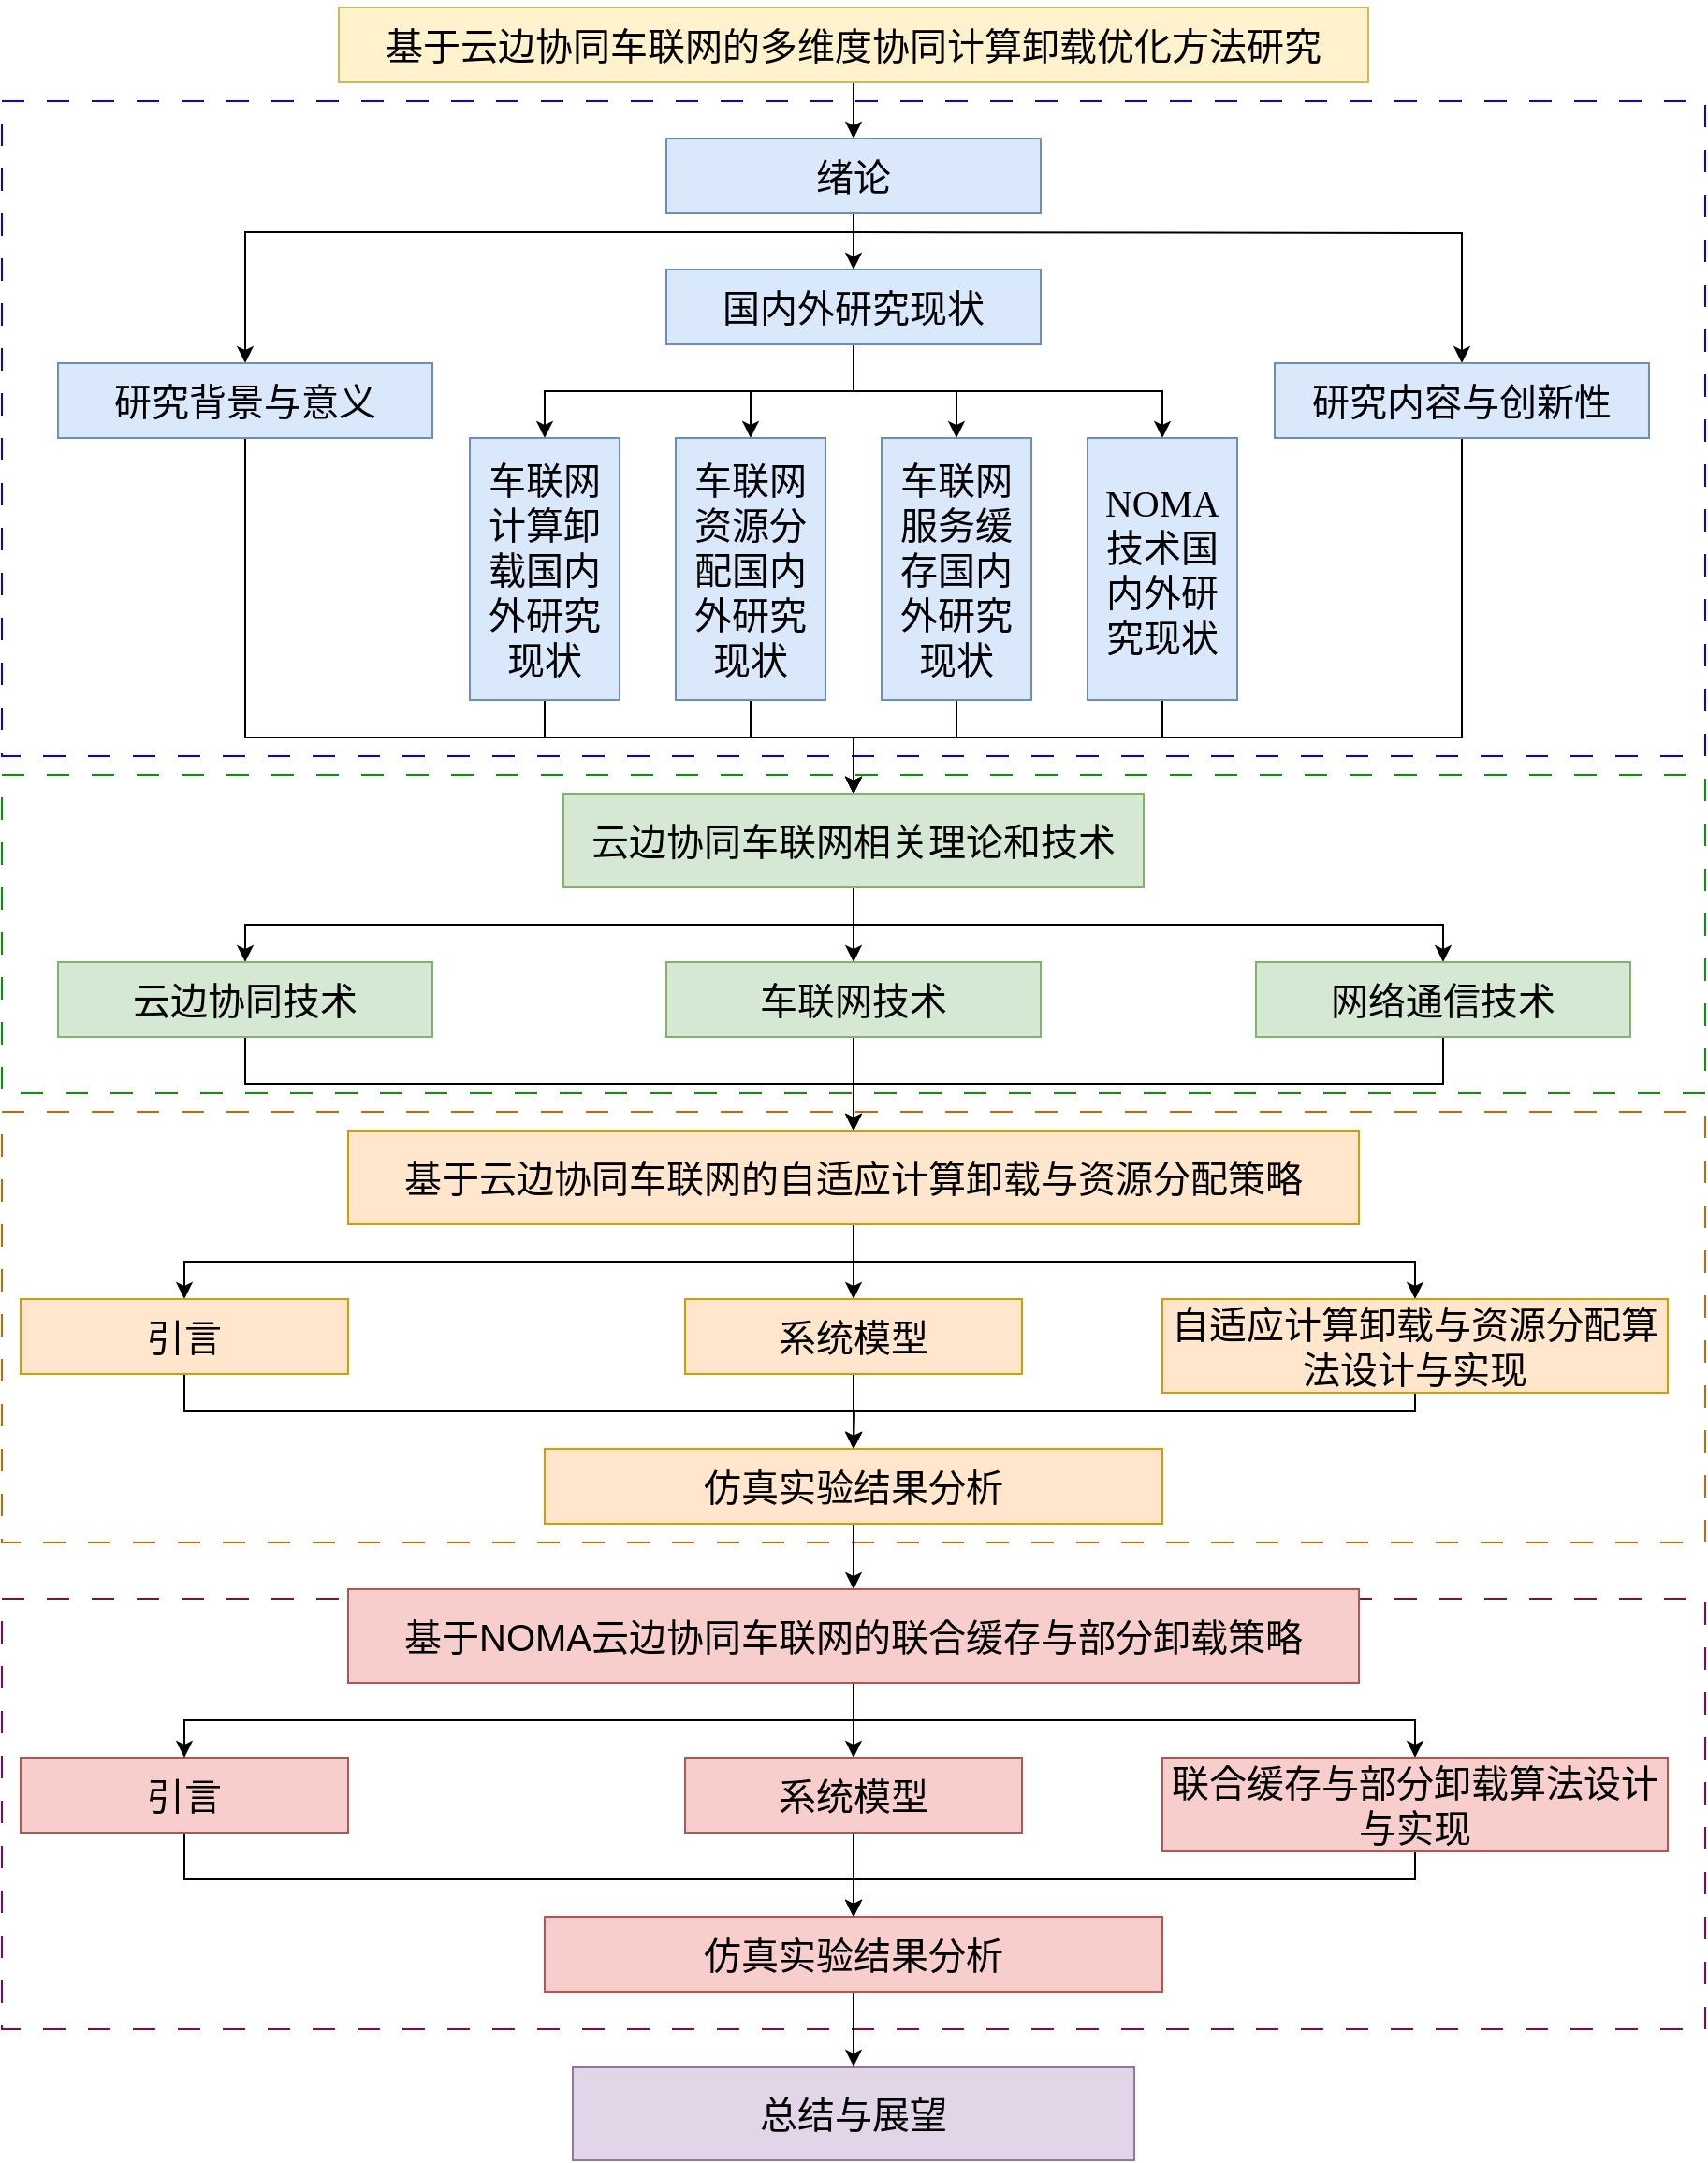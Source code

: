<mxfile version="26.2.9">
  <diagram name="第 1 页" id="qYWm1upcZD0ejm9do1F3">
    <mxGraphModel dx="1758" dy="503" grid="1" gridSize="10" guides="1" tooltips="1" connect="1" arrows="1" fold="1" page="1" pageScale="1" pageWidth="920" pageHeight="1160" math="0" shadow="0">
      <root>
        <mxCell id="0" />
        <mxCell id="1" parent="0" />
        <mxCell id="ThnQ_upPFrtXMVOAKWBl-52" value="" style="rounded=0;whiteSpace=wrap;html=1;fillColor=none;dashed=1;dashPattern=12 12;strokeColor=#009900;" parent="1" vertex="1">
          <mxGeometry x="-910" y="419" width="910" height="170" as="geometry" />
        </mxCell>
        <mxCell id="ThnQ_upPFrtXMVOAKWBl-54" value="" style="rounded=0;whiteSpace=wrap;html=1;fillColor=none;dashed=1;dashPattern=12 12;strokeColor=#99004D;" parent="1" vertex="1">
          <mxGeometry x="-910" y="859" width="910" height="230" as="geometry" />
        </mxCell>
        <mxCell id="ThnQ_upPFrtXMVOAKWBl-53" value="" style="rounded=0;whiteSpace=wrap;html=1;fillColor=none;dashed=1;dashPattern=12 12;strokeColor=#CC6600;" parent="1" vertex="1">
          <mxGeometry x="-910" y="599" width="910" height="230" as="geometry" />
        </mxCell>
        <mxCell id="ThnQ_upPFrtXMVOAKWBl-44" value="" style="rounded=0;whiteSpace=wrap;html=1;fillColor=none;dashed=1;dashPattern=12 12;strokeColor=light-dark(#0000FF,#EDEDED);" parent="1" vertex="1">
          <mxGeometry x="-910" y="59" width="910" height="350" as="geometry" />
        </mxCell>
        <mxCell id="_4gHRzFFrY_vJbP2sO1e-43" value="" style="edgeStyle=orthogonalEdgeStyle;rounded=0;orthogonalLoop=1;jettySize=auto;html=1;" parent="1" source="_4gHRzFFrY_vJbP2sO1e-26" target="_4gHRzFFrY_vJbP2sO1e-28" edge="1">
          <mxGeometry relative="1" as="geometry" />
        </mxCell>
        <mxCell id="_4gHRzFFrY_vJbP2sO1e-26" value="&lt;p style=&quot;text-align:left;&quot; class=&quot;MsoNormal&quot;&gt;&lt;span style=&quot;font-family: 宋体; background-color: transparent; color: light-dark(rgb(0, 0, 0), rgb(255, 255, 255)); text-align: center;&quot;&gt;&lt;font style=&quot;font-size: 20px;&quot;&gt;基于云边协同车联网的多维度协同计算卸载优化方法研究&lt;/font&gt;&lt;/span&gt;&lt;/p&gt;" style="rounded=0;whiteSpace=wrap;html=1;fillColor=#fff2cc;strokeColor=#d6b656;" parent="1" vertex="1">
          <mxGeometry x="-730" y="9" width="550" height="40" as="geometry" />
        </mxCell>
        <mxCell id="_4gHRzFFrY_vJbP2sO1e-56" style="edgeStyle=orthogonalEdgeStyle;rounded=0;orthogonalLoop=1;jettySize=auto;html=1;exitX=0.5;exitY=1;exitDx=0;exitDy=0;" parent="1" source="_4gHRzFFrY_vJbP2sO1e-28" target="_4gHRzFFrY_vJbP2sO1e-30" edge="1">
          <mxGeometry relative="1" as="geometry">
            <Array as="points">
              <mxPoint x="-455" y="129" />
              <mxPoint x="-780" y="129" />
            </Array>
          </mxGeometry>
        </mxCell>
        <mxCell id="_4gHRzFFrY_vJbP2sO1e-59" value="" style="edgeStyle=orthogonalEdgeStyle;rounded=0;orthogonalLoop=1;jettySize=auto;html=1;exitX=0.5;exitY=1;exitDx=0;exitDy=0;entryX=0.5;entryY=0;entryDx=0;entryDy=0;" parent="1" target="_4gHRzFFrY_vJbP2sO1e-32" edge="1">
          <mxGeometry relative="1" as="geometry">
            <mxPoint x="-455.0" y="129" as="sourcePoint" />
            <mxPoint x="-95" y="179" as="targetPoint" />
          </mxGeometry>
        </mxCell>
        <mxCell id="_4gHRzFFrY_vJbP2sO1e-60" value="" style="edgeStyle=orthogonalEdgeStyle;rounded=0;orthogonalLoop=1;jettySize=auto;html=1;" parent="1" source="_4gHRzFFrY_vJbP2sO1e-28" target="_4gHRzFFrY_vJbP2sO1e-31" edge="1">
          <mxGeometry relative="1" as="geometry" />
        </mxCell>
        <mxCell id="_4gHRzFFrY_vJbP2sO1e-28" value="&lt;p class=&quot;MsoNormal&quot;&gt;&lt;span style=&quot;mso-spacerun:&#39;yes&#39;;font-family:宋体;mso-ascii-font-family:&#39;Times New Roman&#39;;&lt;br/&gt;mso-hansi-font-family:&#39;Times New Roman&#39;;mso-bidi-font-family:&#39;Times New Roman&#39;;&quot;&gt;&lt;font style=&quot;font-size: 20px;&quot;&gt;绪论&lt;/font&gt;&lt;/span&gt;&lt;/p&gt;" style="rounded=0;whiteSpace=wrap;html=1;fillColor=#dae8fc;strokeColor=#6c8ebf;" parent="1" vertex="1">
          <mxGeometry x="-555" y="79" width="200" height="40" as="geometry" />
        </mxCell>
        <mxCell id="ThnQ_upPFrtXMVOAKWBl-48" style="edgeStyle=orthogonalEdgeStyle;rounded=0;orthogonalLoop=1;jettySize=auto;html=1;exitX=0.5;exitY=1;exitDx=0;exitDy=0;entryX=0.5;entryY=0;entryDx=0;entryDy=0;" parent="1" source="_4gHRzFFrY_vJbP2sO1e-30" target="_4gHRzFFrY_vJbP2sO1e-62" edge="1">
          <mxGeometry relative="1" as="geometry">
            <Array as="points">
              <mxPoint x="-780" y="399" />
              <mxPoint x="-455" y="399" />
            </Array>
          </mxGeometry>
        </mxCell>
        <mxCell id="_4gHRzFFrY_vJbP2sO1e-30" value="&lt;p class=&quot;MsoNormal&quot;&gt;&lt;span style=&quot;mso-spacerun:&#39;yes&#39;;font-family:宋体;mso-ascii-font-family:&#39;Times New Roman&#39;;&lt;br/&gt;mso-hansi-font-family:&#39;Times New Roman&#39;;mso-bidi-font-family:&#39;Times New Roman&#39;;&quot;&gt;&lt;font style=&quot;font-size: 20px;&quot;&gt;研究背景与意义&lt;/font&gt;&lt;/span&gt;&lt;/p&gt;" style="rounded=0;whiteSpace=wrap;html=1;fillColor=#dae8fc;strokeColor=#6c8ebf;" parent="1" vertex="1">
          <mxGeometry x="-880" y="199" width="200" height="40" as="geometry" />
        </mxCell>
        <mxCell id="_4gHRzFFrY_vJbP2sO1e-45" value="" style="edgeStyle=orthogonalEdgeStyle;rounded=0;orthogonalLoop=1;jettySize=auto;html=1;" parent="1" source="_4gHRzFFrY_vJbP2sO1e-31" target="_4gHRzFFrY_vJbP2sO1e-38" edge="1">
          <mxGeometry relative="1" as="geometry" />
        </mxCell>
        <mxCell id="_4gHRzFFrY_vJbP2sO1e-46" style="edgeStyle=orthogonalEdgeStyle;rounded=0;orthogonalLoop=1;jettySize=auto;html=1;exitX=0.5;exitY=1;exitDx=0;exitDy=0;entryX=0.5;entryY=0;entryDx=0;entryDy=0;" parent="1" source="_4gHRzFFrY_vJbP2sO1e-31" target="_4gHRzFFrY_vJbP2sO1e-36" edge="1">
          <mxGeometry relative="1" as="geometry" />
        </mxCell>
        <mxCell id="_4gHRzFFrY_vJbP2sO1e-53" style="edgeStyle=orthogonalEdgeStyle;rounded=0;orthogonalLoop=1;jettySize=auto;html=1;exitX=0.5;exitY=1;exitDx=0;exitDy=0;" parent="1" source="_4gHRzFFrY_vJbP2sO1e-31" target="_4gHRzFFrY_vJbP2sO1e-37" edge="1">
          <mxGeometry relative="1" as="geometry" />
        </mxCell>
        <mxCell id="_4gHRzFFrY_vJbP2sO1e-54" style="edgeStyle=orthogonalEdgeStyle;rounded=0;orthogonalLoop=1;jettySize=auto;html=1;entryX=0.5;entryY=0;entryDx=0;entryDy=0;exitX=0.5;exitY=1;exitDx=0;exitDy=0;" parent="1" source="_4gHRzFFrY_vJbP2sO1e-31" target="_4gHRzFFrY_vJbP2sO1e-34" edge="1">
          <mxGeometry relative="1" as="geometry" />
        </mxCell>
        <mxCell id="_4gHRzFFrY_vJbP2sO1e-31" value="&lt;p class=&quot;MsoNormal&quot;&gt;&lt;span style=&quot;mso-spacerun:&#39;yes&#39;;font-family:宋体;mso-ascii-font-family:&#39;Times New Roman&#39;;&lt;br/&gt;mso-hansi-font-family:&#39;Times New Roman&#39;;mso-bidi-font-family:&#39;Times New Roman&#39;;&quot;&gt;&lt;font style=&quot;font-size: 20px;&quot;&gt;国内外研究现状&lt;/font&gt;&lt;/span&gt;&lt;/p&gt;" style="rounded=0;whiteSpace=wrap;html=1;fillColor=#dae8fc;strokeColor=#6c8ebf;" parent="1" vertex="1">
          <mxGeometry x="-555" y="149" width="200" height="40" as="geometry" />
        </mxCell>
        <mxCell id="_4gHRzFFrY_vJbP2sO1e-70" style="edgeStyle=orthogonalEdgeStyle;rounded=0;orthogonalLoop=1;jettySize=auto;html=1;entryX=0.5;entryY=0;entryDx=0;entryDy=0;exitX=0.5;exitY=1;exitDx=0;exitDy=0;" parent="1" source="_4gHRzFFrY_vJbP2sO1e-32" target="_4gHRzFFrY_vJbP2sO1e-62" edge="1">
          <mxGeometry relative="1" as="geometry">
            <Array as="points">
              <mxPoint x="-130" y="399" />
              <mxPoint x="-455" y="399" />
            </Array>
          </mxGeometry>
        </mxCell>
        <mxCell id="_4gHRzFFrY_vJbP2sO1e-32" value="&lt;p class=&quot;MsoNormal&quot;&gt;&lt;span style=&quot;mso-spacerun:&#39;yes&#39;;font-family:宋体;mso-ascii-font-family:&#39;Times New Roman&#39;;&lt;br/&gt;mso-hansi-font-family:&#39;Times New Roman&#39;;mso-bidi-font-family:&#39;Times New Roman&#39;;&quot;&gt;&lt;font style=&quot;font-size: 20px;&quot;&gt;研究内容与创新性&lt;/font&gt;&lt;/span&gt;&lt;/p&gt;" style="rounded=0;whiteSpace=wrap;html=1;fillColor=#dae8fc;strokeColor=#6c8ebf;" parent="1" vertex="1">
          <mxGeometry x="-230" y="199" width="200" height="40" as="geometry" />
        </mxCell>
        <mxCell id="_4gHRzFFrY_vJbP2sO1e-66" value="" style="edgeStyle=orthogonalEdgeStyle;rounded=0;orthogonalLoop=1;jettySize=auto;html=1;" parent="1" source="_4gHRzFFrY_vJbP2sO1e-34" target="_4gHRzFFrY_vJbP2sO1e-62" edge="1">
          <mxGeometry relative="1" as="geometry">
            <Array as="points">
              <mxPoint x="-620" y="399" />
              <mxPoint x="-455" y="399" />
            </Array>
          </mxGeometry>
        </mxCell>
        <mxCell id="_4gHRzFFrY_vJbP2sO1e-34" value="&lt;p class=&quot;MsoNormal&quot;&gt;&lt;span style=&quot;mso-spacerun:&#39;yes&#39;;font-family:宋体;mso-ascii-font-family:&#39;Times New Roman&#39;;&lt;br/&gt;mso-hansi-font-family:&#39;Times New Roman&#39;;mso-bidi-font-family:&#39;Times New Roman&#39;;&quot;&gt;&lt;font style=&quot;font-size: 20px;&quot;&gt;车联网计算卸载国内外研究现状&lt;/font&gt;&lt;/span&gt;&lt;/p&gt;" style="rounded=0;whiteSpace=wrap;html=1;fillColor=#dae8fc;strokeColor=#6c8ebf;" parent="1" vertex="1">
          <mxGeometry x="-660" y="239" width="80" height="140" as="geometry" />
        </mxCell>
        <mxCell id="_4gHRzFFrY_vJbP2sO1e-67" value="" style="edgeStyle=orthogonalEdgeStyle;rounded=0;orthogonalLoop=1;jettySize=auto;html=1;" parent="1" source="_4gHRzFFrY_vJbP2sO1e-36" target="_4gHRzFFrY_vJbP2sO1e-62" edge="1">
          <mxGeometry relative="1" as="geometry">
            <Array as="points">
              <mxPoint x="-510" y="399" />
              <mxPoint x="-455" y="399" />
            </Array>
          </mxGeometry>
        </mxCell>
        <mxCell id="_4gHRzFFrY_vJbP2sO1e-36" value="&lt;p class=&quot;MsoNormal&quot;&gt;&lt;span style=&quot;mso-spacerun:&#39;yes&#39;;font-family:宋体;mso-ascii-font-family:&#39;Times New Roman&#39;;&lt;br/&gt;mso-hansi-font-family:&#39;Times New Roman&#39;;mso-bidi-font-family:&#39;Times New Roman&#39;;&quot;&gt;&lt;font style=&quot;font-size: 20px;&quot;&gt;车联网资源分配国内外研究现状&lt;/font&gt;&lt;/span&gt;&lt;/p&gt;" style="rounded=0;whiteSpace=wrap;html=1;fillColor=#dae8fc;strokeColor=#6c8ebf;" parent="1" vertex="1">
          <mxGeometry x="-550" y="239" width="80" height="140" as="geometry" />
        </mxCell>
        <mxCell id="_4gHRzFFrY_vJbP2sO1e-69" value="" style="edgeStyle=orthogonalEdgeStyle;rounded=0;orthogonalLoop=1;jettySize=auto;html=1;" parent="1" source="_4gHRzFFrY_vJbP2sO1e-37" target="_4gHRzFFrY_vJbP2sO1e-62" edge="1">
          <mxGeometry relative="1" as="geometry">
            <Array as="points">
              <mxPoint x="-290" y="399" />
              <mxPoint x="-455" y="399" />
            </Array>
          </mxGeometry>
        </mxCell>
        <mxCell id="_4gHRzFFrY_vJbP2sO1e-37" value="&lt;p class=&quot;MsoNormal&quot;&gt;&lt;span style=&quot;mso-spacerun:&#39;yes&#39;;font-family:&#39;Times New Roman&#39;;mso-fareast-font-family:宋体;&quot;&gt;&lt;font style=&quot;font-size: 20px;&quot;&gt;NOMA&lt;/font&gt;&lt;font style=&quot;font-size: 20px;&quot; face=&quot;宋体&quot;&gt;技术&lt;/font&gt;&lt;/span&gt;&lt;font style=&quot;font-size: 20px;&quot;&gt;&lt;span style=&quot;font-family: 宋体;&quot;&gt;国内外&lt;/span&gt;&lt;span style=&quot;font-family: &amp;quot;Times New Roman&amp;quot;;&quot;&gt;&lt;font style=&quot;&quot; face=&quot;宋体&quot;&gt;研究现状&lt;/font&gt;&lt;/span&gt;&lt;/font&gt;&lt;/p&gt;" style="rounded=0;whiteSpace=wrap;html=1;fillColor=#dae8fc;strokeColor=#6c8ebf;" parent="1" vertex="1">
          <mxGeometry x="-330" y="239" width="80" height="140" as="geometry" />
        </mxCell>
        <mxCell id="_4gHRzFFrY_vJbP2sO1e-68" value="" style="edgeStyle=orthogonalEdgeStyle;rounded=0;orthogonalLoop=1;jettySize=auto;html=1;" parent="1" source="_4gHRzFFrY_vJbP2sO1e-38" target="_4gHRzFFrY_vJbP2sO1e-62" edge="1">
          <mxGeometry relative="1" as="geometry">
            <Array as="points">
              <mxPoint x="-400" y="399" />
              <mxPoint x="-455" y="399" />
            </Array>
          </mxGeometry>
        </mxCell>
        <mxCell id="_4gHRzFFrY_vJbP2sO1e-38" value="&lt;p class=&quot;MsoNormal&quot;&gt;&lt;span style=&quot;font-family: 宋体; font-size: 20px;&quot;&gt;车联网服务缓存国内外研究现状&lt;/span&gt;&lt;br&gt;&lt;/p&gt;" style="rounded=0;whiteSpace=wrap;html=1;fillColor=#dae8fc;strokeColor=#6c8ebf;" parent="1" vertex="1">
          <mxGeometry x="-440" y="239" width="80" height="140" as="geometry" />
        </mxCell>
        <mxCell id="_4gHRzFFrY_vJbP2sO1e-74" value="" style="edgeStyle=orthogonalEdgeStyle;rounded=0;orthogonalLoop=1;jettySize=auto;html=1;entryX=0.5;entryY=0;entryDx=0;entryDy=0;exitX=0.5;exitY=1;exitDx=0;exitDy=0;" parent="1" source="_4gHRzFFrY_vJbP2sO1e-62" target="_4gHRzFFrY_vJbP2sO1e-73" edge="1">
          <mxGeometry relative="1" as="geometry" />
        </mxCell>
        <mxCell id="_4gHRzFFrY_vJbP2sO1e-75" style="edgeStyle=orthogonalEdgeStyle;rounded=0;orthogonalLoop=1;jettySize=auto;html=1;entryX=0.5;entryY=0;entryDx=0;entryDy=0;exitX=0.5;exitY=1;exitDx=0;exitDy=0;" parent="1" source="_4gHRzFFrY_vJbP2sO1e-62" target="_4gHRzFFrY_vJbP2sO1e-71" edge="1">
          <mxGeometry relative="1" as="geometry" />
        </mxCell>
        <mxCell id="_4gHRzFFrY_vJbP2sO1e-76" value="" style="edgeStyle=orthogonalEdgeStyle;rounded=0;orthogonalLoop=1;jettySize=auto;html=1;" parent="1" source="_4gHRzFFrY_vJbP2sO1e-62" target="_4gHRzFFrY_vJbP2sO1e-72" edge="1">
          <mxGeometry relative="1" as="geometry" />
        </mxCell>
        <mxCell id="_4gHRzFFrY_vJbP2sO1e-62" value="&lt;p class=&quot;MsoNormal&quot;&gt;&lt;font style=&quot;font-size: 20px;&quot;&gt;&lt;span style=&quot;font-family: 宋体;&quot;&gt;云边协同车联网&lt;/span&gt;&lt;span style=&quot;font-family: 宋体;&quot;&gt;相关理论和技术&lt;/span&gt;&lt;/font&gt;&lt;/p&gt;" style="rounded=0;whiteSpace=wrap;html=1;fillColor=#d5e8d4;strokeColor=#82b366;" parent="1" vertex="1">
          <mxGeometry x="-610" y="429" width="310" height="50" as="geometry" />
        </mxCell>
        <mxCell id="s9vfqO7-UXIcP0eHcMZj-1" style="edgeStyle=orthogonalEdgeStyle;rounded=0;orthogonalLoop=1;jettySize=auto;html=1;exitX=0.5;exitY=1;exitDx=0;exitDy=0;entryX=0.5;entryY=0;entryDx=0;entryDy=0;" parent="1" source="_4gHRzFFrY_vJbP2sO1e-71" target="_4gHRzFFrY_vJbP2sO1e-82" edge="1">
          <mxGeometry relative="1" as="geometry" />
        </mxCell>
        <mxCell id="_4gHRzFFrY_vJbP2sO1e-71" value="&lt;p class=&quot;MsoNormal&quot;&gt;&lt;span style=&quot;mso-spacerun:&#39;yes&#39;;font-family:宋体;mso-ascii-font-family:&#39;Times New Roman&#39;;&lt;br/&gt;mso-hansi-font-family:&#39;Times New Roman&#39;;mso-bidi-font-family:&#39;Times New Roman&#39;;&quot;&gt;&lt;font style=&quot;font-size: 20px;&quot;&gt;云边协同技术&lt;/font&gt;&lt;/span&gt;&lt;/p&gt;" style="rounded=0;whiteSpace=wrap;html=1;fillColor=#d5e8d4;strokeColor=#82b366;" parent="1" vertex="1">
          <mxGeometry x="-880" y="519" width="200" height="40" as="geometry" />
        </mxCell>
        <mxCell id="s9vfqO7-UXIcP0eHcMZj-4" style="edgeStyle=orthogonalEdgeStyle;rounded=0;orthogonalLoop=1;jettySize=auto;html=1;entryX=0.5;entryY=0;entryDx=0;entryDy=0;" parent="1" source="_4gHRzFFrY_vJbP2sO1e-72" target="_4gHRzFFrY_vJbP2sO1e-82" edge="1">
          <mxGeometry relative="1" as="geometry" />
        </mxCell>
        <mxCell id="_4gHRzFFrY_vJbP2sO1e-72" value="&lt;p class=&quot;MsoNormal&quot;&gt;&lt;font style=&quot;font-size: 20px;&quot;&gt;&lt;span style=&quot;font-family: 宋体;&quot;&gt;车联网&lt;/span&gt;&lt;span style=&quot;font-family: 宋体;&quot;&gt;技术&lt;/span&gt;&lt;/font&gt;&lt;/p&gt;" style="rounded=0;whiteSpace=wrap;html=1;fillColor=#d5e8d4;strokeColor=#82b366;" parent="1" vertex="1">
          <mxGeometry x="-555" y="519" width="200" height="40" as="geometry" />
        </mxCell>
        <mxCell id="s9vfqO7-UXIcP0eHcMZj-2" style="edgeStyle=orthogonalEdgeStyle;rounded=0;orthogonalLoop=1;jettySize=auto;html=1;exitX=0.5;exitY=1;exitDx=0;exitDy=0;entryX=0.5;entryY=0;entryDx=0;entryDy=0;" parent="1" source="_4gHRzFFrY_vJbP2sO1e-73" target="_4gHRzFFrY_vJbP2sO1e-82" edge="1">
          <mxGeometry relative="1" as="geometry">
            <mxPoint x="-450.0" y="679" as="targetPoint" />
          </mxGeometry>
        </mxCell>
        <mxCell id="_4gHRzFFrY_vJbP2sO1e-73" value="&lt;p class=&quot;MsoNormal&quot;&gt;&lt;span style=&quot;mso-spacerun:&#39;yes&#39;;font-family:宋体;mso-ascii-font-family:&#39;Times New Roman&#39;;&lt;br/&gt;mso-hansi-font-family:&#39;Times New Roman&#39;;mso-bidi-font-family:&#39;Times New Roman&#39;;&quot;&gt;&lt;font style=&quot;font-size: 20px;&quot;&gt;网络通信技术&lt;/font&gt;&lt;/span&gt;&lt;/p&gt;" style="rounded=0;whiteSpace=wrap;html=1;fillColor=#d5e8d4;strokeColor=#82b366;" parent="1" vertex="1">
          <mxGeometry x="-240" y="519" width="200" height="40" as="geometry" />
        </mxCell>
        <mxCell id="ThnQ_upPFrtXMVOAKWBl-10" style="edgeStyle=orthogonalEdgeStyle;rounded=0;orthogonalLoop=1;jettySize=auto;html=1;entryX=0.5;entryY=0;entryDx=0;entryDy=0;" parent="1" source="_4gHRzFFrY_vJbP2sO1e-82" target="ThnQ_upPFrtXMVOAKWBl-5" edge="1">
          <mxGeometry relative="1" as="geometry" />
        </mxCell>
        <mxCell id="s9vfqO7-UXIcP0eHcMZj-6" style="edgeStyle=orthogonalEdgeStyle;rounded=0;orthogonalLoop=1;jettySize=auto;html=1;entryX=0.5;entryY=0;entryDx=0;entryDy=0;" parent="1" source="_4gHRzFFrY_vJbP2sO1e-82" target="ThnQ_upPFrtXMVOAKWBl-3" edge="1">
          <mxGeometry relative="1" as="geometry" />
        </mxCell>
        <mxCell id="s9vfqO7-UXIcP0eHcMZj-34" style="edgeStyle=orthogonalEdgeStyle;rounded=0;orthogonalLoop=1;jettySize=auto;html=1;exitX=0.5;exitY=1;exitDx=0;exitDy=0;entryX=0.5;entryY=0;entryDx=0;entryDy=0;" parent="1" source="_4gHRzFFrY_vJbP2sO1e-82" target="s9vfqO7-UXIcP0eHcMZj-33" edge="1">
          <mxGeometry relative="1" as="geometry">
            <Array as="points">
              <mxPoint x="-455" y="679" />
              <mxPoint x="-155" y="679" />
            </Array>
          </mxGeometry>
        </mxCell>
        <mxCell id="_4gHRzFFrY_vJbP2sO1e-82" value="&lt;p class=&quot;MsoNormal&quot;&gt;&lt;font style=&quot;font-size: 20px;&quot;&gt;&lt;span style=&quot;font-family: 宋体; background-color: transparent; color: light-dark(rgb(0, 0, 0), rgb(255, 255, 255));&quot;&gt;基于&lt;/span&gt;&lt;span style=&quot;font-family: 宋体; background-color: transparent; color: light-dark(rgb(0, 0, 0), rgb(255, 255, 255));&quot;&gt;&lt;font style=&quot;&quot;&gt;云边协同车联网的自适应计算卸载与资源分配策略&lt;/font&gt;&lt;/span&gt;&lt;/font&gt;&lt;/p&gt;" style="rounded=0;whiteSpace=wrap;html=1;fillColor=#ffe6cc;strokeColor=#d79b00;" parent="1" vertex="1">
          <mxGeometry x="-725" y="609" width="540" height="50" as="geometry" />
        </mxCell>
        <mxCell id="ThnQ_upPFrtXMVOAKWBl-14" style="edgeStyle=orthogonalEdgeStyle;rounded=0;orthogonalLoop=1;jettySize=auto;html=1;entryX=0.5;entryY=0;entryDx=0;entryDy=0;exitX=0.5;exitY=1;exitDx=0;exitDy=0;" parent="1" source="ThnQ_upPFrtXMVOAKWBl-3" edge="1">
          <mxGeometry relative="1" as="geometry">
            <mxPoint x="-455" y="779.0" as="targetPoint" />
          </mxGeometry>
        </mxCell>
        <mxCell id="ThnQ_upPFrtXMVOAKWBl-3" value="&lt;p class=&quot;MsoNormal&quot;&gt;&lt;span style=&quot;font-family: 宋体; background-color: transparent; color: light-dark(rgb(0, 0, 0), rgb(255, 255, 255));&quot;&gt;&lt;font style=&quot;font-size: 20px;&quot;&gt;引言&lt;/font&gt;&lt;/span&gt;&lt;/p&gt;" style="rounded=0;whiteSpace=wrap;html=1;fillColor=#ffe6cc;strokeColor=#d79b00;" parent="1" vertex="1">
          <mxGeometry x="-900" y="699" width="175" height="40" as="geometry" />
        </mxCell>
        <mxCell id="ThnQ_upPFrtXMVOAKWBl-17" style="edgeStyle=orthogonalEdgeStyle;rounded=0;orthogonalLoop=1;jettySize=auto;html=1;exitX=0.5;exitY=1;exitDx=0;exitDy=0;" parent="1" source="ThnQ_upPFrtXMVOAKWBl-5" edge="1">
          <mxGeometry relative="1" as="geometry">
            <mxPoint x="-455" y="779.0" as="targetPoint" />
          </mxGeometry>
        </mxCell>
        <mxCell id="ThnQ_upPFrtXMVOAKWBl-5" value="&lt;p class=&quot;MsoNormal&quot;&gt;&lt;span style=&quot;font-family: 宋体; font-size: 20px;&quot;&gt;系统模型&lt;/span&gt;&lt;/p&gt;" style="rounded=0;whiteSpace=wrap;html=1;fillColor=#ffe6cc;strokeColor=#d79b00;" parent="1" vertex="1">
          <mxGeometry x="-545" y="699" width="180" height="40" as="geometry" />
        </mxCell>
        <mxCell id="ThnQ_upPFrtXMVOAKWBl-41" value="&lt;p class=&quot;MsoNormal&quot;&gt;&lt;font face=&quot;宋体&quot;&gt;&lt;span style=&quot;font-size: 20px;&quot;&gt;总结与展望&lt;/span&gt;&lt;/font&gt;&lt;/p&gt;" style="rounded=0;whiteSpace=wrap;html=1;fillColor=#e1d5e7;strokeColor=#9673a6;" parent="1" vertex="1">
          <mxGeometry x="-605" y="1109" width="300" height="50" as="geometry" />
        </mxCell>
        <mxCell id="s9vfqO7-UXIcP0eHcMZj-27" value="" style="edgeStyle=orthogonalEdgeStyle;rounded=0;orthogonalLoop=1;jettySize=auto;html=1;" parent="1" source="s9vfqO7-UXIcP0eHcMZj-5" target="s9vfqO7-UXIcP0eHcMZj-26" edge="1">
          <mxGeometry relative="1" as="geometry" />
        </mxCell>
        <mxCell id="s9vfqO7-UXIcP0eHcMZj-5" value="&lt;p class=&quot;MsoNormal&quot;&gt;&lt;span style=&quot;font-family: 宋体; background-color: transparent; color: light-dark(rgb(0, 0, 0), rgb(255, 255, 255));&quot;&gt;&lt;font style=&quot;font-size: 20px;&quot;&gt;仿真实验结果分析&lt;/font&gt;&lt;/span&gt;&lt;/p&gt;" style="rounded=0;whiteSpace=wrap;html=1;fillColor=#ffe6cc;strokeColor=#d79b00;" parent="1" vertex="1">
          <mxGeometry x="-620" y="779" width="330" height="40" as="geometry" />
        </mxCell>
        <mxCell id="s9vfqO7-UXIcP0eHcMZj-47" style="edgeStyle=orthogonalEdgeStyle;rounded=0;orthogonalLoop=1;jettySize=auto;html=1;entryX=0.5;entryY=0;entryDx=0;entryDy=0;exitX=0.5;exitY=1;exitDx=0;exitDy=0;" parent="1" source="s9vfqO7-UXIcP0eHcMZj-15" target="s9vfqO7-UXIcP0eHcMZj-20" edge="1">
          <mxGeometry relative="1" as="geometry">
            <Array as="points">
              <mxPoint x="-812" y="1009" />
              <mxPoint x="-455" y="1009" />
            </Array>
          </mxGeometry>
        </mxCell>
        <mxCell id="s9vfqO7-UXIcP0eHcMZj-15" value="&lt;p class=&quot;MsoNormal&quot;&gt;&lt;span style=&quot;font-family: 宋体; background-color: transparent; color: light-dark(rgb(0, 0, 0), rgb(255, 255, 255));&quot;&gt;&lt;font style=&quot;font-size: 20px;&quot;&gt;引言&lt;/font&gt;&lt;/span&gt;&lt;/p&gt;" style="rounded=0;whiteSpace=wrap;html=1;fillColor=#f8cecc;strokeColor=#b85450;" parent="1" vertex="1">
          <mxGeometry x="-900" y="944" width="175" height="40" as="geometry" />
        </mxCell>
        <mxCell id="s9vfqO7-UXIcP0eHcMZj-48" value="" style="edgeStyle=orthogonalEdgeStyle;rounded=0;orthogonalLoop=1;jettySize=auto;html=1;" parent="1" source="s9vfqO7-UXIcP0eHcMZj-20" target="ThnQ_upPFrtXMVOAKWBl-41" edge="1">
          <mxGeometry relative="1" as="geometry" />
        </mxCell>
        <mxCell id="s9vfqO7-UXIcP0eHcMZj-20" value="&lt;p class=&quot;MsoNormal&quot;&gt;&lt;span style=&quot;font-family: 宋体; background-color: transparent; color: light-dark(rgb(0, 0, 0), rgb(255, 255, 255));&quot;&gt;&lt;font style=&quot;font-size: 20px;&quot;&gt;仿真实验结果分析&lt;/font&gt;&lt;/span&gt;&lt;/p&gt;" style="rounded=0;whiteSpace=wrap;html=1;fillColor=#f8cecc;strokeColor=#b85450;" parent="1" vertex="1">
          <mxGeometry x="-620" y="1029" width="330" height="40" as="geometry" />
        </mxCell>
        <mxCell id="s9vfqO7-UXIcP0eHcMZj-28" style="edgeStyle=orthogonalEdgeStyle;rounded=0;orthogonalLoop=1;jettySize=auto;html=1;exitX=0.5;exitY=1;exitDx=0;exitDy=0;entryX=0.5;entryY=0;entryDx=0;entryDy=0;" parent="1" source="s9vfqO7-UXIcP0eHcMZj-26" target="s9vfqO7-UXIcP0eHcMZj-15" edge="1">
          <mxGeometry relative="1" as="geometry" />
        </mxCell>
        <mxCell id="s9vfqO7-UXIcP0eHcMZj-29" style="edgeStyle=orthogonalEdgeStyle;rounded=0;orthogonalLoop=1;jettySize=auto;html=1;exitX=0.5;exitY=1;exitDx=0;exitDy=0;entryX=0.5;entryY=0;entryDx=0;entryDy=0;" parent="1" source="s9vfqO7-UXIcP0eHcMZj-26" edge="1">
          <mxGeometry relative="1" as="geometry">
            <mxPoint x="-455" y="944" as="targetPoint" />
          </mxGeometry>
        </mxCell>
        <mxCell id="s9vfqO7-UXIcP0eHcMZj-41" style="edgeStyle=orthogonalEdgeStyle;rounded=0;orthogonalLoop=1;jettySize=auto;html=1;entryX=0.5;entryY=0;entryDx=0;entryDy=0;" parent="1" source="s9vfqO7-UXIcP0eHcMZj-26" target="s9vfqO7-UXIcP0eHcMZj-40" edge="1">
          <mxGeometry relative="1" as="geometry" />
        </mxCell>
        <mxCell id="s9vfqO7-UXIcP0eHcMZj-26" value="&lt;p class=&quot;MsoNormal&quot;&gt;&lt;span style=&quot;font-size: 20px; text-indent: 28px; font-family: 宋体;&quot;&gt;基于&lt;/span&gt;&lt;span style=&quot;font-size: 20px; text-indent: 28px;&quot; lang=&quot;EN-US&quot;&gt;NOMA&lt;/span&gt;&lt;span style=&quot;font-size: 20px; text-indent: 28px; font-family: 宋体;&quot;&gt;云边协同车联网的联合缓存与部分卸载策略&lt;/span&gt;&lt;/p&gt;" style="rounded=0;whiteSpace=wrap;html=1;fillColor=#f8cecc;strokeColor=#b85450;" parent="1" vertex="1">
          <mxGeometry x="-725" y="854" width="540" height="50" as="geometry" />
        </mxCell>
        <mxCell id="s9vfqO7-UXIcP0eHcMZj-35" style="edgeStyle=orthogonalEdgeStyle;rounded=0;orthogonalLoop=1;jettySize=auto;html=1;exitX=0.5;exitY=1;exitDx=0;exitDy=0;entryX=0.5;entryY=0;entryDx=0;entryDy=0;" parent="1" source="s9vfqO7-UXIcP0eHcMZj-33" edge="1">
          <mxGeometry relative="1" as="geometry">
            <mxPoint x="-455" y="779.0" as="targetPoint" />
            <Array as="points">
              <mxPoint x="-155" y="759" />
              <mxPoint x="-455" y="759" />
            </Array>
          </mxGeometry>
        </mxCell>
        <mxCell id="s9vfqO7-UXIcP0eHcMZj-33" value="&lt;p class=&quot;MsoNormal&quot;&gt;&lt;span style=&quot;font-family: 宋体; font-size: 20px;&quot;&gt;自适应计算卸载与资源分配算法设计与实现&lt;/span&gt;&lt;/p&gt;" style="rounded=0;whiteSpace=wrap;html=1;fillColor=#ffe6cc;strokeColor=#d79b00;" parent="1" vertex="1">
          <mxGeometry x="-290" y="699" width="270" height="50" as="geometry" />
        </mxCell>
        <mxCell id="s9vfqO7-UXIcP0eHcMZj-43" style="edgeStyle=orthogonalEdgeStyle;rounded=0;orthogonalLoop=1;jettySize=auto;html=1;entryX=0.5;entryY=0;entryDx=0;entryDy=0;" parent="1" source="s9vfqO7-UXIcP0eHcMZj-39" target="s9vfqO7-UXIcP0eHcMZj-20" edge="1">
          <mxGeometry relative="1" as="geometry" />
        </mxCell>
        <mxCell id="s9vfqO7-UXIcP0eHcMZj-39" value="&lt;p class=&quot;MsoNormal&quot;&gt;&lt;span style=&quot;font-family: 宋体; font-size: 20px;&quot;&gt;系统模型&lt;/span&gt;&lt;/p&gt;" style="rounded=0;whiteSpace=wrap;html=1;fillColor=#f8cecc;strokeColor=#b85450;" parent="1" vertex="1">
          <mxGeometry x="-545" y="944" width="180" height="40" as="geometry" />
        </mxCell>
        <mxCell id="s9vfqO7-UXIcP0eHcMZj-45" style="edgeStyle=orthogonalEdgeStyle;rounded=0;orthogonalLoop=1;jettySize=auto;html=1;entryX=0.5;entryY=0;entryDx=0;entryDy=0;" parent="1" source="s9vfqO7-UXIcP0eHcMZj-40" target="s9vfqO7-UXIcP0eHcMZj-20" edge="1">
          <mxGeometry relative="1" as="geometry">
            <Array as="points">
              <mxPoint x="-155" y="1009" />
              <mxPoint x="-455" y="1009" />
            </Array>
          </mxGeometry>
        </mxCell>
        <mxCell id="s9vfqO7-UXIcP0eHcMZj-40" value="&lt;p class=&quot;MsoNormal&quot;&gt;&lt;span style=&quot;color: light-dark(rgb(0, 0, 0), rgb(255, 255, 255)); font-size: 20px; background-color: transparent; text-indent: 21pt; font-family: 宋体;&quot;&gt;联合缓存与部分卸载&lt;/span&gt;&lt;span style=&quot;color: light-dark(rgb(0, 0, 0), rgb(255, 255, 255)); font-size: 20px; background-color: transparent; text-indent: 21pt; font-family: 宋体;&quot;&gt;算法设计与实现&lt;/span&gt;&lt;/p&gt;" style="rounded=0;whiteSpace=wrap;html=1;fillColor=#f8cecc;strokeColor=#b85450;" parent="1" vertex="1">
          <mxGeometry x="-290" y="944" width="270" height="50" as="geometry" />
        </mxCell>
      </root>
    </mxGraphModel>
  </diagram>
</mxfile>
